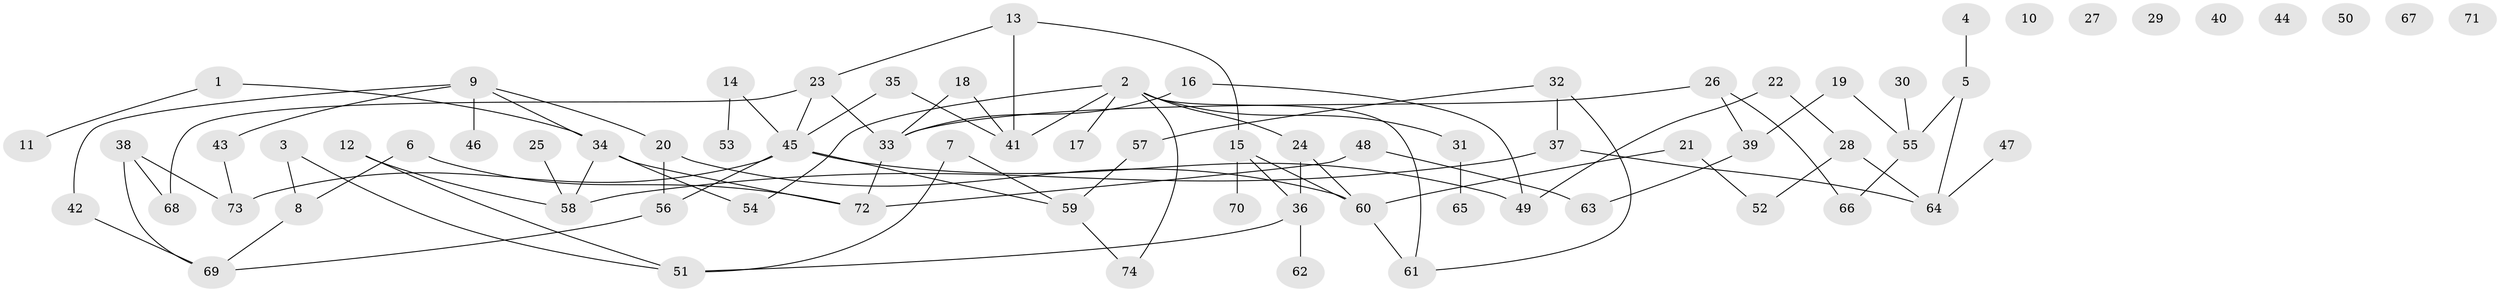 // Generated by graph-tools (version 1.1) at 2025/25/03/09/25 03:25:15]
// undirected, 74 vertices, 90 edges
graph export_dot {
graph [start="1"]
  node [color=gray90,style=filled];
  1;
  2;
  3;
  4;
  5;
  6;
  7;
  8;
  9;
  10;
  11;
  12;
  13;
  14;
  15;
  16;
  17;
  18;
  19;
  20;
  21;
  22;
  23;
  24;
  25;
  26;
  27;
  28;
  29;
  30;
  31;
  32;
  33;
  34;
  35;
  36;
  37;
  38;
  39;
  40;
  41;
  42;
  43;
  44;
  45;
  46;
  47;
  48;
  49;
  50;
  51;
  52;
  53;
  54;
  55;
  56;
  57;
  58;
  59;
  60;
  61;
  62;
  63;
  64;
  65;
  66;
  67;
  68;
  69;
  70;
  71;
  72;
  73;
  74;
  1 -- 11;
  1 -- 34;
  2 -- 17;
  2 -- 24;
  2 -- 31;
  2 -- 41;
  2 -- 54;
  2 -- 61;
  2 -- 74;
  3 -- 8;
  3 -- 51;
  4 -- 5;
  5 -- 55;
  5 -- 64;
  6 -- 8;
  6 -- 72;
  7 -- 51;
  7 -- 59;
  8 -- 69;
  9 -- 20;
  9 -- 34;
  9 -- 42;
  9 -- 43;
  9 -- 46;
  12 -- 51;
  12 -- 58;
  13 -- 15;
  13 -- 23;
  13 -- 41;
  14 -- 45;
  14 -- 53;
  15 -- 36;
  15 -- 60;
  15 -- 70;
  16 -- 33;
  16 -- 49;
  18 -- 33;
  18 -- 41;
  19 -- 39;
  19 -- 55;
  20 -- 56;
  20 -- 60;
  21 -- 52;
  21 -- 60;
  22 -- 28;
  22 -- 49;
  23 -- 33;
  23 -- 45;
  23 -- 68;
  24 -- 36;
  24 -- 60;
  25 -- 58;
  26 -- 33;
  26 -- 39;
  26 -- 66;
  28 -- 52;
  28 -- 64;
  30 -- 55;
  31 -- 65;
  32 -- 37;
  32 -- 57;
  32 -- 61;
  33 -- 72;
  34 -- 54;
  34 -- 58;
  34 -- 72;
  35 -- 41;
  35 -- 45;
  36 -- 51;
  36 -- 62;
  37 -- 58;
  37 -- 64;
  38 -- 68;
  38 -- 69;
  38 -- 73;
  39 -- 63;
  42 -- 69;
  43 -- 73;
  45 -- 49;
  45 -- 56;
  45 -- 59;
  45 -- 73;
  47 -- 64;
  48 -- 63;
  48 -- 72;
  55 -- 66;
  56 -- 69;
  57 -- 59;
  59 -- 74;
  60 -- 61;
}
